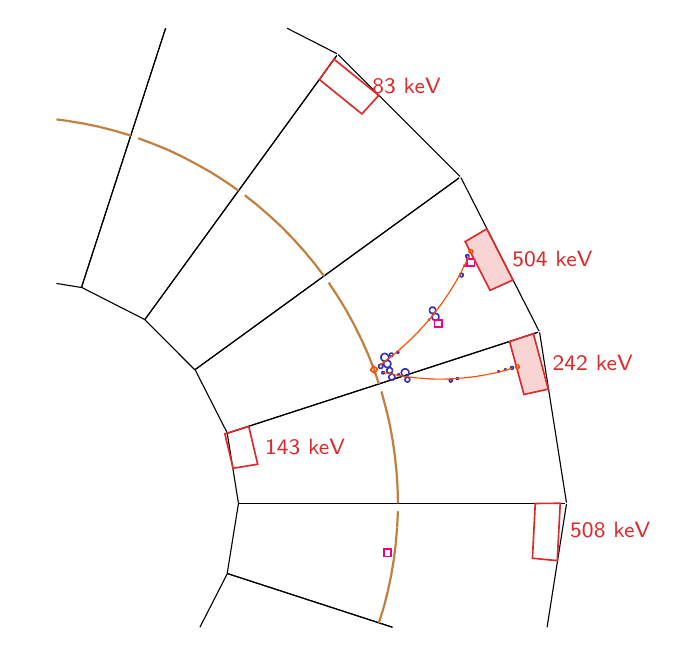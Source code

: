 \definecolor{blue}{RGB}{51,51,179}
\definecolor{red}{RGB}{221,42,43}
\definecolor{orange}{RGB}{192,128,64}

\begin{tikzpicture}[y=-1cm]
\sf
%%\draw[black] (2.949,25.88) rectangle (10.556,18.273);
%%\path (3.211,17.985) node[text=black,anchor=base west] {\footnotesize{}NEMO3 - RUN: 2179  EVENT: 313688 (2003-04-26 @ 03:32:28)};
\draw[black] (5.118,23.419) -- (5.26,24.304) -- cycle;
\draw[black] (9.085,22.136) -- (9.426,24.297) -- cycle;
\draw[black] (5.256,24.306) -- (9.406,24.306);
\draw[black] (5.256,24.306) -- (9.406,24.306);
\draw[black] (4.712,22.614) -- (5.118,23.412) -- cycle;
\draw[black] (8.086,20.17) -- (9.078,22.119) -- cycle;
\draw[black] (5.116,23.417) -- (9.064,22.134);
\draw[black] (5.116,23.417) -- (9.064,22.134);
\draw[black] (4.072,21.975) -- (4.705,22.61) -- cycle;
\draw[black] (6.528,18.608) -- (8.075,20.155) -- cycle;
\draw[black] (4.705,22.612) -- (8.062,20.174);
\draw[black] (4.705,22.612) -- (8.062,20.174);
\draw[black] (3.27,21.565) -- (4.068,21.971) -- cycle;
\draw[black] (5.878,18.273) -- (6.513,18.597) -- cycle;
\draw[black] (4.07,21.975) -- (6.509,18.62);
\draw[black] (4.07,21.975) -- (6.509,18.62);
\draw[black] (2.949,21.514) -- (3.264,21.565) -- cycle;
\draw[black] (3.266,21.567) -- (4.335,18.273);
\draw[black] (3.266,21.567) -- (4.335,18.273);
\draw[black] (5.118,25.201) -- (4.771,25.88) -- cycle;
\draw[black] (5.26,24.31) -- (5.118,25.193) -- cycle;
\draw[black] (9.426,24.316) -- (9.18,25.88) -- cycle;
\draw[black] (5.116,25.197) -- (7.216,25.88);
\draw[black] (5.116,25.197) -- (7.216,25.88);
%% source
\draw[orange,thick] (7.281,24.102) -- (7.286,24.306) -- cycle;
\draw[orange,thick] (7.267,23.895) -- (7.281,24.102) -- (7.267,23.895) -- (7.281,24.102);
\draw[orange,thick] (7.245,23.692) -- (7.267,23.895) -- cycle;
\draw[orange,thick] (7.216,23.487) -- (7.245,23.692) -- (7.216,23.487) -- (7.245,23.692);
\draw[orange,thick] (7.178,23.285) -- (7.216,23.487) -- cycle;
\draw[orange,thick] (7.129,23.084) -- (7.178,23.285) -- (7.129,23.084) -- (7.178,23.285);
\draw[orange,thick] (7.076,22.885) -- (7.129,23.084) -- cycle;
\draw[orange,thick] (6.979,22.595) -- (7.044,22.79) -- (6.979,22.595) -- (7.044,22.79);
\draw[orange,thick] (6.902,22.403) -- (6.979,22.595) -- cycle;
\draw[orange,thick] (6.818,22.217) -- (6.902,22.403) -- (6.818,22.217) -- (6.902,22.403);
\draw[orange,thick] (6.725,22.03) -- (6.818,22.217) -- cycle;
\draw[orange,thick] (6.627,21.85) -- (6.725,22.03) -- (6.627,21.85) -- (6.725,22.03);
\draw[orange,thick] (6.519,21.675) -- (6.627,21.85) -- cycle;
\draw[orange,thick] (6.407,21.503) -- (6.519,21.675) -- (6.407,21.503) -- (6.519,21.675);
\draw[orange,thick] (6.223,21.258) -- (6.348,21.421) -- cycle;
\draw[orange,thick] (6.092,21.099) -- (6.223,21.258) -- (6.092,21.099) -- (6.223,21.258);
\draw[orange,thick] (5.952,20.944) -- (6.092,21.099) -- cycle;
\draw[orange,thick] (5.81,20.798) -- (5.952,20.944) -- (5.81,20.798) -- (5.952,20.944);
\draw[orange,thick] (5.658,20.657) -- (5.81,20.798) -- cycle;
\draw[orange,thick] (5.503,20.523) -- (5.658,20.657) -- (5.503,20.523) -- (5.658,20.657);
\draw[orange,thick] (5.342,20.394) -- (5.503,20.523) -- cycle;
\draw[orange,thick] (5.093,20.218) -- (5.262,20.335) -- (5.093,20.218) -- (5.262,20.335);
\draw[orange,thick] (4.917,20.106) -- (5.093,20.218) -- cycle;
\draw[orange,thick] (4.739,20.005) -- (4.917,20.106) -- (4.739,20.005) -- (4.917,20.106);
\draw[orange,thick] (4.557,19.909) -- (4.739,20.005) -- cycle;
\draw[orange,thick] (4.371,19.82) -- (4.557,19.909) -- (4.371,19.82) -- (4.557,19.909);
\draw[orange,thick] (4.18,19.742) -- (4.371,19.82) -- cycle;
\draw[orange,thick] (3.988,19.67) -- (4.18,19.742) -- (3.988,19.67) -- (4.18,19.742);
\draw[orange,thick] (3.696,19.577) -- (3.893,19.636) -- cycle;
\draw[orange,thick] (3.497,19.526) -- (3.696,19.577) -- (3.497,19.526) -- (3.696,19.577);
\draw[orange,thick] (3.296,19.484) -- (3.497,19.526) -- cycle;
\draw[orange,thick] (3.092,19.45) -- (3.296,19.484) -- (3.092,19.45) -- (3.296,19.484);
\draw[orange,thick] (2.949,19.431) -- (3.092,19.45) -- cycle;
\draw[orange,thick] (7.106,25.626) -- (7.044,25.823) -- (7.106,25.626) -- (7.044,25.823);
\draw[orange,thick] (7.156,25.428) -- (7.106,25.626) -- cycle;
\draw[orange,thick] (7.199,25.226) -- (7.156,25.428) -- (7.199,25.226) -- (7.156,25.428);
\draw[orange,thick] (7.233,25.023) -- (7.199,25.226) -- cycle;
\draw[orange,thick] (7.258,24.818) -- (7.233,25.023) -- (7.258,24.818) -- (7.233,25.023);
\draw[orange,thick] (7.275,24.613) -- (7.258,24.818) -- cycle;
\draw[orange,thick] (7.286,24.407) -- (7.275,24.613) -- (7.286,24.407) -- (7.275,24.613);

\draw[semithick,blue] (7.976,22.748) -- (7.976,22.744) -- (7.976,22.739) -- (7.973,22.739) -- (7.971,22.735) -- (7.969,22.733) -- (7.967,22.731) -- (7.963,22.729) -- (7.961,22.729) -- (7.959,22.729) -- (7.954,22.729) -- (7.952,22.729) -- (7.948,22.731) -- (7.946,22.733) -- (7.944,22.735) -- (7.942,22.739) -- (7.942,22.739) -- (7.942,22.744) -- (7.94,22.748) -- (7.942,22.75) -- (7.942,22.752) -- (7.942,22.756) -- (7.944,22.758) -- (7.946,22.758) -- (7.948,22.761) -- (7.952,22.763) -- (7.954,22.765) -- (7.959,22.765) -- (7.961,22.765) -- (7.963,22.763) -- (7.967,22.761) -- (7.969,22.758) -- (7.971,22.758) -- (7.973,22.756) -- (7.976,22.752) -- (7.976,22.75) -- cycle;
\draw[semithick,blue] (8.048,22.722) -- (8.048,22.72) -- (8.048,22.718) -- (8.048,22.718) -- (8.048,22.716) -- (8.045,22.716) -- (8.043,22.716) -- (8.041,22.716) -- (8.039,22.716) -- (8.039,22.718) -- (8.039,22.718) -- (8.039,22.72) -- (8.039,22.722) -- (8.039,22.725) -- (8.039,22.727) -- (8.039,22.729) -- (8.041,22.729) -- (8.043,22.729) -- (8.045,22.729) -- (8.048,22.729) -- (8.048,22.727) -- (8.048,22.725) -- cycle;
\draw[semithick,blue] (8.57,22.634) -- (8.57,22.631) -- (8.57,22.629) -- (8.568,22.627) -- (8.568,22.625) -- (8.566,22.625) -- (8.564,22.625) -- (8.562,22.625) -- (8.56,22.625) -- (8.56,22.627) -- (8.558,22.627) -- (8.558,22.629) -- (8.558,22.629) -- (8.558,22.631) -- (8.558,22.634) -- (8.558,22.634) -- (8.558,22.636) -- (8.56,22.638) -- (8.562,22.638) -- (8.564,22.64) -- (8.566,22.638) -- (8.568,22.638) -- (8.568,22.638) -- (8.568,22.636) -- (8.57,22.636) -- (8.57,22.634) -- cycle;
\draw[semithick,blue] (8.657,22.608) -- (8.655,22.606) -- (8.655,22.604) -- (8.653,22.602) -- (8.651,22.602) -- (8.651,22.6) -- (8.649,22.6) -- (8.647,22.602) -- (8.644,22.602) -- (8.644,22.604) -- (8.642,22.604) -- (8.642,22.606) -- (8.642,22.608) -- (8.642,22.61) -- (8.642,22.61);
\draw[semithick,blue] (8.642,22.61) -- (8.644,22.612) -- (8.647,22.614) -- (8.649,22.614) -- (8.651,22.614) -- (8.651,22.614) -- (8.653,22.614) -- (8.653,22.612) -- (8.655,22.612) -- (8.655,22.61) -- (8.657,22.61) -- (8.657,22.608);
\draw[semithick,blue] (8.752,22.585) -- (8.75,22.583) -- (8.75,22.581) -- (8.748,22.578) -- (8.746,22.574) -- (8.746,22.572) -- (8.744,22.57) -- (8.74,22.57) -- (8.738,22.57) -- (8.735,22.57) -- (8.733,22.57) -- (8.729,22.57) -- (8.727,22.57) -- (8.725,22.572) -- (8.723,22.574) -- (8.721,22.578) -- (8.721,22.581) -- (8.719,22.583) -- (8.719,22.585) -- (8.719,22.589) -- (8.721,22.591) -- (8.721,22.593) -- (8.723,22.595) -- (8.725,22.598) -- (8.727,22.6) -- (8.729,22.6) -- (8.733,22.6) -- (8.735,22.602) -- (8.738,22.6) -- (8.74,22.6) -- (8.744,22.6) -- (8.746,22.598) -- (8.746,22.595) -- (8.748,22.593) -- (8.75,22.591) -- (8.75,22.589) -- cycle;
\draw[semithick,blue] (7.436,22.735) -- (7.434,22.729) -- (7.434,22.725) -- (7.432,22.718) -- (7.429,22.716) -- (7.425,22.712) -- (7.421,22.708) -- (7.415,22.705) -- (7.413,22.705) -- (7.406,22.705) -- (7.402,22.705) -- (7.396,22.705) -- (7.391,22.708) -- (7.387,22.712) -- (7.381,22.716) -- (7.381,22.718) -- (7.379,22.725) -- (7.377,22.729) -- (7.374,22.735) -- (7.377,22.739) -- (7.379,22.746) -- (7.381,22.75) -- (7.381,22.754) -- (7.387,22.758) -- (7.391,22.761) -- (7.396,22.763) -- (7.402,22.765) -- (7.406,22.765) -- (7.413,22.765) -- (7.415,22.763) -- (7.421,22.761) -- (7.425,22.758) -- (7.429,22.754) -- (7.432,22.75) -- (7.434,22.746) -- (7.434,22.739) -- cycle;
\draw[semithick,blue] (7.688,21.975) -- (7.688,21.975) -- (7.688,21.973) -- (7.686,21.973) -- (7.686,21.971) -- (7.684,21.971) -- (7.681,21.971) -- (7.679,21.971) -- (7.679,21.973) -- (7.677,21.973) -- (7.677,21.975) -- (7.677,21.975) -- (7.677,21.977) -- (7.679,21.979) -- (7.681,21.979) -- (7.684,21.979);
\draw[semithick,blue] (7.684,21.979) -- (7.686,21.979) -- (7.686,21.977) -- (7.688,21.977) -- (7.688,21.975);
\draw[semithick,blue] (7.806,21.939) -- (7.806,21.933) -- (7.804,21.924) -- (7.802,21.918) -- (7.796,21.912) -- (7.791,21.905) -- (7.785,21.903) -- (7.779,21.899) -- (7.772,21.897) -- (7.764,21.895) -- (7.755,21.897) -- (7.749,21.899) -- (7.741,21.903) -- (7.734,21.905) -- (7.73,21.912) -- (7.726,21.918) -- (7.722,21.924) -- (7.722,21.933) -- (7.719,21.939) -- (7.722,21.948) -- (7.722,21.956) -- (7.726,21.963) -- (7.73,21.967) -- (7.734,21.973) -- (7.741,21.977) -- (7.749,21.982) -- (7.755,21.984) -- (7.764,21.984) -- (7.772,21.984) -- (7.779,21.982) -- (7.785,21.977) -- (7.791,21.973) -- (7.796,21.967) -- (7.802,21.963) -- (7.804,21.956) -- (7.806,21.948) -- cycle;
\draw[semithick,blue] (7.764,21.855) -- (7.764,21.85) -- (7.764,21.842) -- (7.76,21.836) -- (7.755,21.829) -- (7.751,21.825) -- (7.745,21.821) -- (7.741,21.816) -- (7.732,21.816) -- (7.726,21.816) -- (7.719,21.816) -- (7.711,21.816) -- (7.707,21.821) -- (7.7,21.825) -- (7.696,21.829) -- (7.692,21.836) -- (7.688,21.842) -- (7.688,21.85) -- (7.688,21.855) -- (7.688,21.861) -- (7.688,21.869) -- (7.692,21.876) -- (7.696,21.882) -- (7.7,21.886) -- (7.707,21.891) -- (7.711,21.893) -- (7.719,21.893) -- (7.726,21.895) -- (7.732,21.893) -- (7.741,21.893) -- (7.745,21.891) -- (7.751,21.886) -- (7.755,21.882) -- (7.76,21.876) -- (7.764,21.869) -- (7.764,21.861) -- cycle;
\draw[semithick,blue] (8.115,21.408) -- (8.113,21.404) -- (8.113,21.399) -- (8.111,21.397) -- (8.111,21.393) -- (8.107,21.391) -- (8.105,21.389) -- (8.1,21.387) -- (8.098,21.387) -- (8.094,21.385) -- (8.09,21.387) -- (8.086,21.387) -- (8.081,21.389) -- (8.081,21.391) -- (8.077,21.393) -- (8.075,21.397) -- (8.073,21.399) -- (8.073,21.404) -- (8.071,21.408) -- (8.073,21.412) -- (8.073,21.416) -- (8.075,21.419) -- (8.077,21.421);
\draw[semithick,blue] (8.077,21.421) -- (8.081,21.425) -- (8.081,21.427) -- (8.086,21.427) -- (8.09,21.429) -- (8.094,21.429) -- (8.098,21.429) -- (8.1,21.427) -- (8.105,21.427) -- (8.107,21.425) -- (8.111,21.421) -- (8.111,21.419) -- (8.113,21.416) -- (8.113,21.412) -- (8.115,21.408);
\draw[semithick,blue] (8.139,21.287) -- (8.136,21.287) -- (8.136,21.285) -- (8.134,21.285) -- (8.134,21.283) -- (8.134,21.283) -- (8.132,21.283) -- (8.13,21.283) -- (8.128,21.285) -- (8.126,21.285) -- (8.126,21.287) -- (8.126,21.287) -- (8.126,21.289) -- (8.126,21.292) -- (8.128,21.292) -- (8.128,21.294) -- (8.13,21.294) -- (8.132,21.294) -- (8.134,21.294) -- (8.134,21.294) -- (8.136,21.292) -- (8.136,21.289) -- (8.139,21.289) -- cycle;
\draw[semithick,blue] (8.187,21.169) -- (8.187,21.165) -- (8.187,21.162) -- (8.185,21.158) -- (8.183,21.156) -- (8.181,21.152) -- (8.177,21.152) -- (8.175,21.15) -- (8.172,21.15) -- (8.168,21.15) -- (8.164,21.15) -- (8.162,21.15) -- (8.158,21.152) -- (8.156,21.152) -- (8.153,21.156) -- (8.151,21.158) -- (8.151,21.162) -- (8.149,21.165) -- (8.149,21.169) -- (8.149,21.171) -- (8.151,21.173) -- (8.151,21.177) -- (8.153,21.181) -- (8.156,21.181) -- (8.158,21.184) -- (8.162,21.186) -- (8.164,21.188) -- (8.168,21.188) -- (8.172,21.188) -- (8.175,21.186) -- (8.177,21.184) -- (8.181,21.181) -- (8.183,21.181) -- (8.185,21.177) -- (8.187,21.173) -- (8.187,21.171) -- cycle;
\draw[semithick,blue] (7.112,22.648) -- (7.112,22.646) -- (7.11,22.644) -- (7.11,22.642) -- (7.108,22.64) -- (7.106,22.638) -- (7.106,22.636) -- (7.101,22.634) -- (7.099,22.634) -- (7.095,22.634) -- (7.095,22.634) -- (7.091,22.634) -- (7.089,22.636) -- (7.087,22.638) -- (7.087,22.64) -- (7.084,22.642) -- (7.082,22.644) -- (7.082,22.646) -- (7.082,22.648) -- (7.082,22.65) -- (7.082,22.653) -- (7.084,22.655) -- (7.087,22.657) -- (7.087,22.659) -- (7.089,22.661) -- (7.091,22.663);
\draw[semithick,blue] (7.091,22.663) -- (7.095,22.663) -- (7.095,22.663) -- (7.099,22.663) -- (7.101,22.663) -- (7.106,22.661) -- (7.106,22.659) -- (7.108,22.657) -- (7.11,22.655) -- (7.11,22.653) -- (7.112,22.65) -- (7.112,22.648);
\draw[semithick,blue] (7.093,22.566) -- (7.093,22.562) -- (7.091,22.557) -- (7.089,22.553) -- (7.087,22.549) -- (7.084,22.547) -- (7.08,22.545) -- (7.076,22.543) -- (7.072,22.54) -- (7.068,22.54) -- (7.063,22.54) -- (7.057,22.543) -- (7.053,22.545) -- (7.051,22.547) -- (7.046,22.549) -- (7.044,22.553) -- (7.042,22.557) -- (7.042,22.562) -- (7.042,22.566) -- (7.042,22.57) -- (7.042,22.576) -- (7.044,22.581) -- (7.046,22.583) -- (7.051,22.587) -- (7.053,22.589) -- (7.057,22.591) -- (7.063,22.591) -- (7.068,22.591) -- (7.072,22.591) -- (7.076,22.591) -- (7.08,22.589) -- (7.084,22.587) -- (7.087,22.583) -- (7.089,22.581) -- (7.091,22.576) -- (7.093,22.57) -- cycle;
\draw[semithick,blue] (7.245,22.703) -- (7.245,22.697) -- (7.245,22.691) -- (7.241,22.686) -- (7.237,22.68) -- (7.235,22.676) -- (7.228,22.672) -- (7.222,22.667) -- (7.216,22.665) -- (7.209,22.665) -- (7.201,22.665) -- (7.197,22.667) -- (7.192,22.672) -- (7.186,22.676) -- (7.182,22.68) -- (7.178,22.686) -- (7.173,22.691) -- (7.171,22.697) -- (7.171,22.703) -- (7.171,22.71) -- (7.173,22.716) -- (7.178,22.722) -- (7.182,22.729) -- (7.186,22.731) -- (7.192,22.735) -- (7.197,22.739) -- (7.201,22.739) -- (7.209,22.739) -- (7.216,22.739) -- (7.222,22.739) -- (7.228,22.735) -- (7.235,22.731) -- (7.237,22.729) -- (7.241,22.722) -- (7.245,22.716) -- (7.245,22.71) -- cycle;
\draw[semithick,blue] (7.216,22.619) -- (7.216,22.612) -- (7.214,22.606) -- (7.211,22.6) -- (7.207,22.595) -- (7.203,22.591) -- (7.199,22.589) -- (7.192,22.585) -- (7.186,22.583) -- (7.182,22.583) -- (7.173,22.583) -- (7.169,22.585) -- (7.163,22.589) -- (7.159,22.591) -- (7.152,22.595) -- (7.148,22.6);
\draw[semithick,blue] (7.148,22.6) -- (7.148,22.606) -- (7.146,22.612) -- (7.144,22.619) -- (7.146,22.625) -- (7.148,22.631) -- (7.148,22.638) -- (7.152,22.642) -- (7.159,22.646) -- (7.163,22.65) -- (7.169,22.653) -- (7.173,22.653) -- (7.182,22.655) -- (7.186,22.653) -- (7.192,22.653) -- (7.199,22.65) -- (7.203,22.646) -- (7.207,22.642) -- (7.211,22.638) -- (7.214,22.631) -- (7.216,22.625) -- (7.216,22.619);
\draw[semithick,blue] (7.195,22.536) -- (7.195,22.528) -- (7.192,22.519) -- (7.19,22.513) -- (7.184,22.507) -- (7.18,22.502) -- (7.171,22.496) -- (7.165,22.494) -- (7.159,22.492) -- (7.15,22.492) -- (7.142,22.492) -- (7.135,22.494) -- (7.129,22.496) -- (7.12,22.502) -- (7.116,22.507) -- (7.112,22.513) -- (7.108,22.519) -- (7.106,22.528) -- (7.106,22.536) -- (7.106,22.543) -- (7.108,22.551) -- (7.112,22.557) -- (7.116,22.564) -- (7.12,22.57) -- (7.129,22.574) -- (7.135,22.578) -- (7.142,22.581) -- (7.15,22.581) -- (7.159,22.581) -- (7.165,22.578) -- (7.171,22.574) -- (7.18,22.57) -- (7.184,22.564) -- (7.19,22.557) -- (7.192,22.551) -- (7.195,22.543) -- cycle;
\draw[semithick,blue] (7.167,22.451) -- (7.167,22.443) -- (7.165,22.435) -- (7.161,22.428) -- (7.156,22.422) -- (7.148,22.416) -- (7.142,22.411) -- (7.135,22.407) -- (7.129,22.405) -- (7.118,22.403) -- (7.11,22.405) -- (7.101,22.407) -- (7.095,22.411) -- (7.087,22.416) -- (7.082,22.422) -- (7.076,22.428) -- (7.074,22.435) -- (7.072,22.443) -- (7.07,22.451) -- (7.072,22.462) -- (7.074,22.468) -- (7.076,22.477) -- (7.082,22.485) -- (7.087,22.49) -- (7.095,22.494) -- (7.101,22.498) -- (7.11,22.5) -- (7.118,22.5) -- (7.129,22.5) -- (7.135,22.498) -- (7.142,22.494) -- (7.148,22.49) -- (7.156,22.485) -- (7.161,22.477) -- (7.165,22.468) -- (7.167,22.462) -- cycle;
\draw[semithick,blue] (7.303,22.676) -- (7.303,22.674) -- (7.303,22.672) -- (7.3,22.672) -- (7.3,22.669) -- (7.298,22.667);
\draw[semithick,blue] (7.298,22.667) -- (7.298,22.667) -- (7.298,22.665) -- (7.296,22.665) -- (7.294,22.665) -- (7.292,22.665) -- (7.29,22.665) -- (7.288,22.667) -- (7.288,22.667) -- (7.288,22.669) -- (7.286,22.672) -- (7.286,22.674) -- (7.286,22.676) -- (7.286,22.676) -- (7.286,22.678) -- (7.286,22.68) -- (7.288,22.682) -- (7.288,22.684) -- (7.29,22.684) -- (7.292,22.684) -- (7.294,22.684) -- (7.296,22.684) -- (7.298,22.684) -- (7.298,22.682) -- (7.3,22.682) -- (7.3,22.68) -- (7.303,22.678) -- (7.303,22.676) -- (7.303,22.676);
\draw[semithick,blue] (7.222,22.422) -- (7.222,22.416) -- (7.222,22.411) -- (7.22,22.409) -- (7.218,22.405) -- (7.216,22.403) -- (7.211,22.401) -- (7.209,22.399) -- (7.205,22.399) -- (7.201,22.399) -- (7.197,22.399) -- (7.192,22.399) -- (7.19,22.401) -- (7.188,22.403) -- (7.184,22.405) -- (7.182,22.409) -- (7.182,22.411) -- (7.18,22.416) -- (7.18,22.422) -- (7.18,22.424) -- (7.182,22.428) -- (7.182,22.432) -- (7.184,22.435) -- (7.188,22.437) -- (7.19,22.439) -- (7.192,22.441) -- (7.197,22.441) -- (7.201,22.441) -- (7.205,22.441) -- (7.209,22.441) -- (7.211,22.439) -- (7.216,22.437) -- (7.218,22.435) -- (7.22,22.432) -- (7.222,22.428) -- (7.222,22.424) -- cycle;
\draw[semithick,blue] (7.425,22.646) -- (7.425,22.64) -- (7.423,22.631) -- (7.419,22.623) -- (7.415,22.617) -- (7.408,22.61) -- (7.402,22.606) -- (7.394,22.602) -- (7.385,22.6) -- (7.379,22.6) -- (7.37,22.6) -- (7.36,22.602) -- (7.353,22.606) -- (7.347,22.61) -- (7.341,22.617) -- (7.336,22.623) -- (7.332,22.631) -- (7.33,22.64) -- (7.328,22.646) -- (7.33,22.655) -- (7.332,22.663) -- (7.336,22.672) -- (7.341,22.678) -- (7.347,22.684) -- (7.353,22.689) -- (7.36,22.693) -- (7.37,22.695) -- (7.379,22.697) -- (7.385,22.695) -- (7.394,22.693) -- (7.402,22.689) -- (7.408,22.684) -- (7.415,22.678) -- (7.419,22.672) -- (7.423,22.663) -- (7.425,22.655) -- cycle;
\draw[semithick,blue] (7.296,22.388) -- (7.296,22.386) -- (7.294,22.384) -- (7.294,22.382) -- (7.292,22.38) -- (7.292,22.38) -- (7.29,22.38) -- (7.288,22.377) -- (7.288,22.377) -- (7.283,22.377) -- (7.281,22.377) -- (7.279,22.377) -- (7.277,22.38) -- (7.275,22.38) -- (7.275,22.38) -- (7.275,22.382) -- (7.275,22.384) -- (7.273,22.386) -- (7.273,22.388) -- (7.273,22.388) -- (7.275,22.39) -- (7.275,22.392) -- (7.275,22.394) -- (7.275,22.396) -- (7.277,22.399) -- (7.279,22.399) -- (7.281,22.399) -- (7.283,22.399) -- (7.288,22.399) -- (7.288,22.399) -- (7.29,22.399) -- (7.292,22.396) -- (7.292,22.394) -- (7.294,22.392) -- (7.294,22.39) -- (7.296,22.388) -- cycle;
\draw[semithick,magenta] (7.846,21.975) rectangle (7.751,22.07);
\draw[semithick,magenta] (8.259,21.201) rectangle (8.164,21.296);
\draw[semithick,magenta] (7.201,24.886) rectangle (7.106,24.981);
\draw[semithick,red] (8.994,25.004) -- (9.03,24.308) -- (9.347,24.306) -- (9.309,25.034) -- cycle;
\draw[semithick,red] (5.192,23.861) -- (5.088,23.425) -- (5.391,23.33) -- (5.505,23.81) -- cycle;
\draw[semithick,red, fill=red!20] (8.886,22.924) -- (8.704,22.253) -- (9.006,22.153) -- (9.195,22.856) -- cycle;
\draw[semithick,red, fill=red!20] (8.456,21.601) -- (8.139,20.983) -- (8.414,20.822) -- (8.746,21.471) -- cycle;
\draw[semithick,red] (6.828,19.361) -- (6.289,18.925) -- (6.473,18.665) -- (7.042,19.126) -- cycle;
\definecolor{penColor}{rgb}{1,0.302,0}
\draw[penColor] (7.097,22.644) -- (7.101,22.644) -- (7.106,22.644) -- (7.106,22.644) -- (7.11,22.646) -- (7.114,22.646) -- (7.116,22.648) -- (7.118,22.648) -- (7.123,22.648) -- (7.127,22.65) -- (7.129,22.65) -- (7.131,22.653) -- (7.135,22.653) -- (7.14,22.653) -- (7.14,22.653) -- (7.144,22.653) -- (7.148,22.653) -- (7.15,22.655) -- (7.152,22.655) -- (7.156,22.657) -- (7.159,22.657) -- (7.163,22.657) -- (7.165,22.659) -- (7.169,22.659) -- (7.171,22.659) -- (7.176,22.661) -- (7.178,22.661) -- (7.182,22.663) -- (7.184,22.663) -- (7.188,22.663) -- (7.19,22.663) -- (7.192,22.663) -- (7.197,22.663) -- (7.201,22.665) -- (7.201,22.665) -- (7.205,22.665) -- (7.209,22.667) -- (7.211,22.667) -- (7.216,22.667) -- (7.218,22.669) -- (7.222,22.669) -- (7.224,22.669) -- (7.228,22.672) -- (7.231,22.672) -- (7.235,22.672) -- (7.237,22.674) -- (7.241,22.674) -- (7.243,22.674) -- (7.245,22.676) -- (7.25,22.676) -- (7.254,22.676) -- (7.254,22.676) -- (7.258,22.676) -- (7.262,22.676) -- (7.264,22.678) -- (7.267,22.678) -- (7.271,22.678) -- (7.275,22.68) -- (7.277,22.68) -- (7.279,22.68) -- (7.283,22.682) -- (7.288,22.682) -- (7.29,22.682) -- (7.294,22.684) -- (7.296,22.684) -- (7.298,22.684) -- (7.303,22.684) -- (7.307,22.686) -- (7.307,22.686) -- (7.311,22.686) -- (7.315,22.686) -- (7.317,22.686) -- (7.319,22.686) -- (7.324,22.686) -- (7.328,22.689) -- (7.33,22.689) -- (7.334,22.689) -- (7.336,22.691) -- (7.341,22.691) -- (7.343,22.691) -- (7.347,22.691) -- (7.349,22.693) -- (7.351,22.693) -- (7.355,22.693) -- (7.36,22.693) -- (7.36,22.695) -- (7.364,22.695) -- (7.368,22.695) -- (7.37,22.695) -- (7.374,22.697) -- (7.377,22.697) -- (7.381,22.697) -- (7.383,22.697) -- (7.387,22.697) -- (7.389,22.697) -- (7.394,22.697) -- (7.396,22.697) -- (7.4,22.699) -- (7.402,22.699) -- (7.404,22.699) -- (7.408,22.699) -- (7.413,22.701) -- (7.415,22.701) -- (7.417,22.701) -- (7.421,22.701);
\draw[penColor] (7.421,22.701) -- (7.423,22.703) -- (7.427,22.703) -- (7.429,22.703) -- (7.434,22.703) -- (7.436,22.703) -- (7.44,22.705) -- (7.444,22.705) -- (7.446,22.705) -- (7.449,22.705) -- (7.453,22.705) -- (7.457,22.705) -- (7.457,22.705) -- (7.461,22.705) -- (7.465,22.705) -- (7.468,22.708) -- (7.472,22.708) -- (7.474,22.708) -- (7.476,22.708) -- (7.48,22.708) -- (7.485,22.71) -- (7.487,22.71) -- (7.489,22.71) -- (7.493,22.71) -- (7.497,22.71) -- (7.499,22.71) -- (7.501,22.712) -- (7.506,22.712) -- (7.51,22.712) -- (7.512,22.712) -- (7.516,22.712) -- (7.518,22.714) -- (7.521,22.714) -- (7.525,22.714) -- (7.529,22.714) -- (7.529,22.714) -- (7.533,22.714) -- (7.537,22.716) -- (7.54,22.716) -- (7.544,22.716) -- (7.546,22.716) -- (7.55,22.716) -- (7.552,22.716) -- (7.556,22.716) -- (7.559,22.716) -- (7.563,22.716) -- (7.565,22.716) -- (7.569,22.716) -- (7.571,22.716) -- (7.573,22.716) -- (7.578,22.718) -- (7.582,22.718) -- (7.584,22.718) -- (7.588,22.718) -- (7.59,22.718) -- (7.592,22.718) -- (7.597,22.718) -- (7.601,22.718) -- (7.603,22.72) -- (7.605,22.72) -- (7.609,22.72) -- (7.614,22.72) -- (7.616,22.72) -- (7.618,22.72) -- (7.622,22.72) -- (7.624,22.72) -- (7.628,22.722) -- (7.633,22.722) -- (7.635,22.722) -- (7.637,22.722) -- (7.641,22.722) -- (7.645,22.722) -- (7.645,22.722) -- (7.65,22.722) -- (7.654,22.722) -- (7.658,22.722) -- (7.66,22.725) -- (7.662,22.725) -- (7.667,22.725) -- (7.669,22.725) -- (7.673,22.725) -- (7.677,22.725) -- (7.677,22.725) -- (7.681,22.725) -- (7.686,22.725) -- (7.688,22.725) -- (7.692,22.725) -- (7.694,22.725) -- (7.698,22.727) -- (7.7,22.727) -- (7.705,22.727) -- (7.707,22.727) -- (7.711,22.727) -- (7.713,22.727) -- (7.717,22.727) -- (7.722,22.727) -- (7.722,22.727) -- (7.726,22.727) -- (7.73,22.727) -- (7.732,22.727) -- (7.736,22.727) -- (7.739,22.727) -- (7.741,22.727) -- (7.745,22.727) -- (7.749,22.727);
\draw[penColor] (7.749,22.727) -- (7.751,22.727) -- (7.753,22.727) -- (7.758,22.729) -- (7.762,22.729) -- (7.764,22.729) -- (7.766,22.729) -- (7.77,22.729) -- (7.775,22.729) -- (7.777,22.729) -- (7.781,22.729) -- (7.783,22.729) -- (7.785,22.729) -- (7.789,22.729) -- (7.794,22.729) -- (7.796,22.729) -- (7.798,22.729) -- (7.802,22.729) -- (7.804,22.729) -- (7.808,22.729) -- (7.813,22.729) -- (7.815,22.729) -- (7.817,22.729) -- (7.821,22.729) -- (7.825,22.729) -- (7.827,22.729) -- (7.83,22.729) -- (7.834,22.729) -- (7.836,22.729) -- (7.84,22.729) -- (7.842,22.729) -- (7.846,22.729) -- (7.849,22.729) -- (7.853,22.729) -- (7.857,22.729) -- (7.857,22.729) -- (7.861,22.729) -- (7.866,22.729) -- (7.87,22.729) -- (7.872,22.729) -- (7.874,22.729) -- (7.878,22.729) -- (7.88,22.729) -- (7.885,22.729) -- (7.889,22.729) -- (7.889,22.727) -- (7.893,22.727) -- (7.897,22.727) -- (7.899,22.727) -- (7.902,22.727) -- (7.906,22.727) -- (7.91,22.727) -- (7.912,22.727) -- (7.916,22.727) -- (7.918,22.727) -- (7.923,22.727) -- (7.925,22.727) -- (7.929,22.727) -- (7.933,22.727) -- (7.933,22.727) -- (7.938,22.727) -- (7.942,22.727) -- (7.944,22.727) -- (7.948,22.727) -- (7.95,22.725) -- (7.952,22.725) -- (7.957,22.725) -- (7.961,22.725) -- (7.963,22.725) -- (7.965,22.725) -- (7.969,22.725) -- (7.973,22.725) -- (7.976,22.725) -- (7.978,22.725) -- (7.982,22.725) -- (7.986,22.725) -- (7.988,22.722) -- (7.993,22.722) -- (7.995,22.722) -- (7.997,22.722) -- (8.001,22.722) -- (8.005,22.722) -- (8.005,22.722) -- (8.009,22.722) -- (8.014,22.722) -- (8.016,22.722) -- (8.02,22.72) -- (8.022,22.72) -- (8.026,22.72) -- (8.029,22.72) -- (8.033,22.72) -- (8.037,22.72) -- (8.039,22.72) -- (8.041,22.72) -- (8.045,22.718) -- (8.048,22.718) -- (8.052,22.718) -- (8.054,22.718) -- (8.058,22.718) -- (8.06,22.718) -- (8.065,22.718) -- (8.067,22.718) -- (8.069,22.716) -- (8.073,22.716) -- (8.077,22.716);
\draw[penColor] (8.077,22.716) -- (8.081,22.716) -- (8.081,22.716) -- (8.086,22.716) -- (8.09,22.716) -- (8.092,22.716) -- (8.094,22.716) -- (8.098,22.716) -- (8.1,22.716) -- (8.105,22.716) -- (8.109,22.716) -- (8.111,22.714) -- (8.113,22.714) -- (8.117,22.714) -- (8.122,22.714) -- (8.124,22.714) -- (8.126,22.714) -- (8.13,22.712) -- (8.134,22.712) -- (8.136,22.712) -- (8.139,22.712) -- (8.143,22.712) -- (8.145,22.712) -- (8.149,22.71) -- (8.153,22.71) -- (8.153,22.71) -- (8.158,22.71) -- (8.162,22.71) -- (8.164,22.708) -- (8.166,22.708) -- (8.17,22.708) -- (8.175,22.708) -- (8.177,22.708) -- (8.181,22.705) -- (8.183,22.705) -- (8.187,22.705) -- (8.189,22.705) -- (8.194,22.705) -- (8.196,22.705) -- (8.198,22.705) -- (8.202,22.705) -- (8.206,22.705) -- (8.208,22.705) -- (8.211,22.703) -- (8.215,22.703) -- (8.217,22.703) -- (8.221,22.703) -- (8.223,22.701) -- (8.227,22.701) -- (8.23,22.701) -- (8.234,22.701) -- (8.238,22.699) -- (8.24,22.699) -- (8.242,22.699) -- (8.247,22.699) -- (8.251,22.699) -- (8.251,22.697) -- (8.255,22.697) -- (8.259,22.697) -- (8.261,22.697) -- (8.266,22.697) -- (8.268,22.697) -- (8.27,22.697) -- (8.274,22.697) -- (8.278,22.695) -- (8.28,22.695) -- (8.283,22.695) -- (8.287,22.693) -- (8.291,22.693) -- (8.293,22.693) -- (8.295,22.693) -- (8.299,22.691) -- (8.304,22.691) -- (8.306,22.691) -- (8.308,22.691) -- (8.312,22.689) -- (8.314,22.689) -- (8.319,22.689) -- (8.321,22.686) -- (8.323,22.686) -- (8.327,22.686) -- (8.331,22.686) -- (8.333,22.686) -- (8.335,22.686) -- (8.34,22.686) -- (8.344,22.684) -- (8.346,22.684) -- (8.348,22.684) -- (8.352,22.684) -- (8.357,22.682) -- (8.359,22.682) -- (8.361,22.682) -- (8.365,22.68) -- (8.367,22.68) -- (8.371,22.68) -- (8.374,22.678) -- (8.376,22.678) -- (8.38,22.678) -- (8.384,22.676) -- (8.386,22.676) -- (8.388,22.676) -- (8.393,22.676) -- (8.397,22.676) -- (8.399,22.676) -- (8.401,22.676);
\draw[penColor] (8.401,22.676) -- (8.405,22.674) -- (8.41,22.674) -- (8.412,22.674) -- (8.414,22.672) -- (8.418,22.672) -- (8.42,22.672) -- (8.424,22.669) -- (8.426,22.669) -- (8.429,22.669) -- (8.433,22.667) -- (8.437,22.667) -- (8.439,22.665) -- (8.441,22.665) -- (8.445,22.665) -- (8.45,22.663) -- (8.452,22.663) -- (8.454,22.663) -- (8.458,22.663) -- (8.462,22.663) -- (8.462,22.663) -- (8.467,22.661) -- (8.471,22.661) -- (8.473,22.661) -- (8.475,22.659) -- (8.479,22.659) -- (8.481,22.657) -- (8.486,22.657) -- (8.488,22.657) -- (8.492,22.655) -- (8.494,22.655) -- (8.498,22.655) -- (8.501,22.653) -- (8.505,22.653) -- (8.507,22.653) -- (8.511,22.653) -- (8.513,22.653) -- (8.515,22.65) -- (8.52,22.65) -- (8.524,22.648) -- (8.524,22.648) -- (8.528,22.648) -- (8.532,22.646) -- (8.534,22.646) -- (8.537,22.644) -- (8.541,22.644) -- (8.545,22.644) -- (8.547,22.644) -- (8.549,22.644) -- (8.553,22.642) -- (8.558,22.642) -- (8.56,22.642) -- (8.562,22.64) -- (8.566,22.64) -- (8.568,22.638) -- (8.572,22.638) -- (8.575,22.636) -- (8.577,22.636) -- (8.581,22.636) -- (8.583,22.634) -- (8.587,22.634) -- (8.589,22.634) -- (8.594,22.634) -- (8.596,22.631) -- (8.598,22.631) -- (8.602,22.631) -- (8.606,22.629) -- (8.608,22.629) -- (8.611,22.627) -- (8.615,22.627) -- (8.619,22.625) -- (8.621,22.625) -- (8.623,22.623) -- (8.628,22.623) -- (8.63,22.623) -- (8.632,22.623) -- (8.636,22.623) -- (8.64,22.621) -- (8.64,22.621) -- (8.644,22.619) -- (8.649,22.619) -- (8.651,22.617) -- (8.653,22.617) -- (8.657,22.614) -- (8.661,22.614) -- (8.664,22.612) -- (8.666,22.612) -- (8.67,22.61) -- (8.674,22.61) -- (8.674,22.61) -- (8.678,22.61) -- (8.683,22.608) -- (8.685,22.608) -- (8.687,22.606) -- (8.691,22.606) -- (8.693,22.604) -- (8.695,22.604) -- (8.7,22.602) -- (8.704,22.602) -- (8.706,22.6) -- (8.708,22.6) -- (8.712,22.6) -- (8.716,22.6) -- (8.719,22.598) -- (8.721,22.598);
\draw[penColor] (8.721,22.598) -- (8.725,22.595) -- (8.727,22.595) -- (8.729,22.593) -- (8.733,22.593) -- (8.735,22.591);
\draw[penColor] (6.972,22.57) -- (7.027,22.604) -- (6.993,22.657) -- (6.938,22.623) -- (6.972,22.57) -- (7.027,22.604) -- (6.993,22.657) -- (6.938,22.623) -- cycle;
\draw[penColor] (8.824,22.572) -- (8.824,22.568) -- (8.822,22.564) -- (8.822,22.559) -- (8.82,22.557) -- (8.818,22.555) -- (8.814,22.553) -- (8.81,22.551) -- (8.807,22.549) -- (8.803,22.549) -- (8.799,22.549) -- (8.795,22.551) -- (8.791,22.553) -- (8.788,22.555) -- (8.786,22.557) -- (8.784,22.559) -- (8.782,22.564) -- (8.78,22.568) -- (8.78,22.572) -- (8.78,22.576) -- (8.782,22.581) -- (8.784,22.583) -- (8.786,22.587) -- (8.788,22.589) -- (8.791,22.591) -- (8.795,22.591) -- (8.799,22.593) -- (8.803,22.593) -- (8.807,22.593) -- (8.81,22.591) -- (8.814,22.591) -- (8.818,22.589) -- (8.82,22.587) -- (8.822,22.583) -- (8.822,22.581) -- (8.824,22.576) -- cycle;
\draw[penColor] (8.826,22.572) -- (8.826,22.568) -- (8.826,22.564) -- (8.822,22.559) -- (8.822,22.557) -- (8.818,22.553) -- (8.814,22.551) -- (8.81,22.549) -- (8.807,22.547) -- (8.803,22.547) -- (8.799,22.547) -- (8.795,22.549) -- (8.791,22.551) -- (8.788,22.553) -- (8.784,22.557) -- (8.782,22.559) -- (8.78,22.564) -- (8.78,22.568) -- (8.78,22.572) -- (8.78,22.576) -- (8.78,22.581) -- (8.782,22.583) -- (8.784,22.587) -- (8.788,22.591) -- (8.791,22.593) -- (8.795,22.595) -- (8.799,22.595) -- (8.803,22.595) -- (8.807,22.595) -- (8.81,22.595) -- (8.814,22.593) -- (8.818,22.591) -- (8.822,22.587) -- (8.822,22.583) -- (8.826,22.581) -- (8.826,22.576) -- cycle;
\draw[penColor] (7.055,22.549) -- (7.059,22.547) -- (7.061,22.547) -- (7.063,22.545) -- (7.065,22.543) -- (7.07,22.54) -- (7.072,22.538) -- (7.076,22.538) -- (7.078,22.536) -- (7.08,22.532) -- (7.084,22.53) -- (7.087,22.528);
\draw[penColor] (7.087,22.528) -- (7.089,22.528) -- (7.091,22.526) -- (7.095,22.523) -- (7.095,22.521) -- (7.099,22.517) -- (7.104,22.517) -- (7.106,22.515) -- (7.108,22.513) -- (7.11,22.511) -- (7.114,22.509) -- (7.116,22.507) -- (7.118,22.504) -- (7.12,22.502) -- (7.125,22.5) -- (7.127,22.498) -- (7.129,22.496) -- (7.131,22.494) -- (7.135,22.494) -- (7.137,22.49) -- (7.14,22.487) -- (7.144,22.485) -- (7.146,22.485) -- (7.148,22.483) -- (7.15,22.481) -- (7.154,22.477) -- (7.156,22.475) -- (7.159,22.475) -- (7.161,22.473) -- (7.165,22.471) -- (7.167,22.468) -- (7.169,22.464) -- (7.171,22.464) -- (7.176,22.462) -- (7.178,22.46) -- (7.182,22.458) -- (7.182,22.454) -- (7.186,22.451) -- (7.188,22.451) -- (7.192,22.449) -- (7.192,22.447) -- (7.197,22.445) -- (7.199,22.441) -- (7.201,22.441) -- (7.203,22.439) -- (7.207,22.437) -- (7.209,22.435) -- (7.211,22.432) -- (7.214,22.43) -- (7.218,22.428) -- (7.22,22.426) -- (7.222,22.424) -- (7.224,22.422) -- (7.228,22.42) -- (7.231,22.418) -- (7.235,22.416) -- (7.235,22.413) -- (7.239,22.411) -- (7.241,22.409) -- (7.245,22.407) -- (7.245,22.405) -- (7.25,22.401) -- (7.252,22.399) -- (7.254,22.399) -- (7.256,22.396) -- (7.26,22.394) -- (7.262,22.39) -- (7.264,22.388) -- (7.267,22.388) -- (7.269,22.386) -- (7.273,22.382) -- (7.275,22.38) -- (7.277,22.38) -- (7.279,22.377) -- (7.283,22.373) -- (7.286,22.371) -- (7.288,22.369) -- (7.29,22.369) -- (7.294,22.365) -- (7.296,22.363) -- (7.298,22.36) -- (7.3,22.358) -- (7.303,22.356) -- (7.307,22.354) -- (7.307,22.352) -- (7.311,22.35) -- (7.313,22.346) -- (7.317,22.346) -- (7.317,22.344) -- (7.322,22.341) -- (7.324,22.337) -- (7.326,22.335) -- (7.328,22.335) -- (7.33,22.333) -- (7.334,22.329) -- (7.336,22.327) -- (7.341,22.327) -- (7.341,22.324) -- (7.343,22.32) -- (7.347,22.318) -- (7.349,22.316) -- (7.351,22.314) -- (7.353,22.312) -- (7.358,22.31) -- (7.36,22.308);
\draw[penColor] (7.36,22.308) -- (7.36,22.305) -- (7.364,22.303) -- (7.366,22.301) -- (7.37,22.297) -- (7.37,22.295) -- (7.374,22.293) -- (7.377,22.293) -- (7.379,22.288) -- (7.381,22.286) -- (7.383,22.284) -- (7.387,22.282) -- (7.389,22.28) -- (7.391,22.278) -- (7.394,22.274) -- (7.396,22.274) -- (7.4,22.272) -- (7.402,22.269) -- (7.404,22.265) -- (7.406,22.263) -- (7.408,22.263) -- (7.413,22.259) -- (7.413,22.257) -- (7.415,22.255) -- (7.419,22.253) -- (7.421,22.25) -- (7.423,22.248) -- (7.425,22.244) -- (7.427,22.242) -- (7.432,22.24) -- (7.434,22.238) -- (7.436,22.236) -- (7.438,22.233) -- (7.44,22.229) -- (7.444,22.229) -- (7.446,22.227) -- (7.449,22.223) -- (7.451,22.221) -- (7.453,22.221) -- (7.457,22.217) -- (7.457,22.214) -- (7.459,22.212) -- (7.463,22.21) -- (7.465,22.208) -- (7.465,22.206) -- (7.47,22.202) -- (7.472,22.2) -- (7.476,22.2) -- (7.476,22.195) -- (7.478,22.193) -- (7.482,22.191) -- (7.485,22.187) -- (7.487,22.187) -- (7.489,22.185) -- (7.491,22.181) -- (7.493,22.178) -- (7.497,22.176) -- (7.499,22.174) -- (7.499,22.172) -- (7.504,22.168) -- (7.506,22.168) -- (7.51,22.166) -- (7.51,22.162) -- (7.512,22.159) -- (7.516,22.157) -- (7.518,22.155) -- (7.518,22.153) -- (7.523,22.149) -- (7.525,22.147) -- (7.527,22.147) -- (7.529,22.142) -- (7.531,22.14) -- (7.533,22.138) -- (7.537,22.134) -- (7.54,22.134) -- (7.54,22.13) -- (7.544,22.128) -- (7.546,22.126) -- (7.548,22.123) -- (7.55,22.121) -- (7.552,22.117) -- (7.554,22.115) -- (7.556,22.115) -- (7.561,22.111) -- (7.563,22.109) -- (7.563,22.104) -- (7.567,22.104) -- (7.569,22.102) -- (7.571,22.098) -- (7.573,22.096) -- (7.576,22.094) -- (7.578,22.092) -- (7.582,22.09) -- (7.582,22.085) -- (7.584,22.083) -- (7.586,22.081) -- (7.59,22.079) -- (7.592,22.077) -- (7.592,22.073) -- (7.597,22.07) -- (7.599,22.068) -- (7.601,22.066) -- (7.603,22.064) -- (7.605,22.062) -- (7.607,22.06);
\draw[penColor] (7.607,22.06) -- (7.609,22.056) -- (7.614,22.054) -- (7.616,22.051) -- (7.616,22.049) -- (7.618,22.047) -- (7.622,22.043) -- (7.624,22.041) -- (7.624,22.039) -- (7.628,22.037) -- (7.631,22.032) -- (7.633,22.03) -- (7.635,22.028) -- (7.637,22.026) -- (7.639,22.024) -- (7.641,22.02) -- (7.643,22.018) -- (7.645,22.015) -- (7.648,22.013) -- (7.65,22.009) -- (7.652,22.009) -- (7.656,22.005) -- (7.658,22.003) -- (7.658,22.001) -- (7.66,21.999) -- (7.664,21.996) -- (7.667,21.992) -- (7.669,21.99) -- (7.669,21.988) -- (7.673,21.986) -- (7.675,21.982) -- (7.677,21.979) -- (7.677,21.975) -- (7.681,21.975) -- (7.684,21.973) -- (7.686,21.969) -- (7.688,21.967) -- (7.69,21.965) -- (7.692,21.963) -- (7.694,21.958) -- (7.696,21.956) -- (7.698,21.954) -- (7.7,21.952) -- (7.703,21.948) -- (7.705,21.946) -- (7.707,21.943) -- (7.711,21.941) -- (7.711,21.937) -- (7.713,21.935) -- (7.715,21.933) -- (7.717,21.931) -- (7.722,21.927) -- (7.722,21.924) -- (7.724,21.922) -- (7.726,21.92) -- (7.728,21.916) -- (7.73,21.914) -- (7.732,21.912) -- (7.734,21.91) -- (7.736,21.905) -- (7.739,21.903) -- (7.741,21.901) -- (7.743,21.899) -- (7.745,21.895) -- (7.747,21.893) -- (7.749,21.891) -- (7.751,21.888) -- (7.753,21.884) -- (7.755,21.882) -- (7.758,21.88) -- (7.76,21.878) -- (7.762,21.874) -- (7.764,21.872) -- (7.766,21.869) -- (7.768,21.867) -- (7.77,21.863) -- (7.772,21.861) -- (7.775,21.859) -- (7.777,21.857) -- (7.779,21.852) -- (7.781,21.85) -- (7.783,21.848) -- (7.783,21.846) -- (7.787,21.842) -- (7.789,21.84) -- (7.791,21.838) -- (7.794,21.836) -- (7.794,21.831) -- (7.796,21.829) -- (7.798,21.827) -- (7.802,21.823) -- (7.804,21.821) -- (7.804,21.816) -- (7.806,21.816) -- (7.808,21.812) -- (7.811,21.81) -- (7.815,21.806) -- (7.817,21.806) -- (7.817,21.802) -- (7.819,21.8) -- (7.821,21.797) -- (7.823,21.795) -- (7.825,21.791) -- (7.827,21.787) -- (7.83,21.787);
\draw[penColor] (7.83,21.787) -- (7.832,21.783) -- (7.834,21.78) -- (7.836,21.776) -- (7.836,21.776) -- (7.838,21.772) -- (7.84,21.77) -- (7.842,21.766) -- (7.846,21.764) -- (7.846,21.761) -- (7.849,21.757) -- (7.851,21.755) -- (7.853,21.753) -- (7.855,21.751) -- (7.857,21.747) -- (7.857,21.745) -- (7.859,21.742) -- (7.863,21.738) -- (7.866,21.736) -- (7.868,21.734) -- (7.87,21.732) -- (7.87,21.728) -- (7.872,21.725) -- (7.874,21.723) -- (7.876,21.719) -- (7.878,21.717) -- (7.88,21.713) -- (7.88,21.711) -- (7.885,21.709) -- (7.887,21.704) -- (7.889,21.702) -- (7.889,21.7) -- (7.891,21.698) -- (7.893,21.694) -- (7.895,21.692) -- (7.897,21.689) -- (7.899,21.685) -- (7.899,21.683) -- (7.902,21.681) -- (7.904,21.679) -- (7.906,21.675) -- (7.91,21.67) -- (7.91,21.67) -- (7.912,21.666) -- (7.914,21.664) -- (7.916,21.66) -- (7.918,21.658) -- (7.921,21.656) -- (7.923,21.651) -- (7.923,21.649) -- (7.925,21.647) -- (7.927,21.643) -- (7.929,21.641) -- (7.931,21.639) -- (7.933,21.637) -- (7.933,21.632) -- (7.935,21.628) -- (7.938,21.628) -- (7.94,21.624) -- (7.942,21.622) -- (7.942,21.618) -- (7.946,21.615) -- (7.948,21.613) -- (7.95,21.609) -- (7.952,21.605) -- (7.952,21.605) -- (7.954,21.601) -- (7.957,21.598) -- (7.959,21.594) -- (7.961,21.592) -- (7.963,21.59) -- (7.963,21.586) -- (7.965,21.584) -- (7.967,21.582) -- (7.969,21.577) -- (7.971,21.575) -- (7.973,21.573) -- (7.976,21.569) -- (7.976,21.567) -- (7.978,21.565) -- (7.98,21.56) -- (7.982,21.558) -- (7.984,21.554) -- (7.986,21.552) -- (7.986,21.55) -- (7.988,21.546) -- (7.99,21.543) -- (7.993,21.541) -- (7.995,21.537) -- (7.995,21.535) -- (7.997,21.533) -- (7.999,21.529) -- (8.001,21.526) -- (8.003,21.522) -- (8.005,21.52) -- (8.005,21.518) -- (8.007,21.514) -- (8.009,21.512) -- (8.012,21.51) -- (8.014,21.505) -- (8.016,21.503) -- (8.016,21.499) -- (8.016,21.497) -- (8.018,21.495) -- (8.02,21.491);
\draw[penColor] (8.02,21.491) -- (8.022,21.488) -- (8.024,21.486) -- (8.026,21.482) -- (8.029,21.48) -- (8.029,21.478) -- (8.031,21.474) -- (8.033,21.469) -- (8.035,21.469) -- (8.037,21.465) -- (8.039,21.461) -- (8.039,21.459) -- (8.041,21.457) -- (8.043,21.452) -- (8.045,21.45) -- (8.048,21.446) -- (8.048,21.444) -- (8.05,21.442) -- (8.05,21.438) -- (8.052,21.435) -- (8.054,21.433) -- (8.056,21.429) -- (8.058,21.427) -- (8.058,21.423) -- (8.06,21.421) -- (8.062,21.416) -- (8.065,21.414) -- (8.067,21.412) -- (8.069,21.408) -- (8.069,21.406) -- (8.071,21.404) -- (8.071,21.399) -- (8.073,21.395) -- (8.075,21.393) -- (8.077,21.391) -- (8.079,21.387) -- (8.081,21.385) -- (8.081,21.383) -- (8.084,21.378) -- (8.086,21.374) -- (8.088,21.374) -- (8.088,21.37) -- (8.09,21.366) -- (8.092,21.364) -- (8.092,21.361) -- (8.094,21.357) -- (8.096,21.355) -- (8.098,21.353) -- (8.1,21.349) -- (8.1,21.344) -- (8.1,21.342) -- (8.103,21.34) -- (8.105,21.336) -- (8.107,21.334) -- (8.109,21.33) -- (8.111,21.328) -- (8.111,21.325) -- (8.113,21.321) -- (8.113,21.319) -- (8.115,21.315) -- (8.117,21.313) -- (8.12,21.311) -- (8.122,21.306) -- (8.122,21.304) -- (8.124,21.3) -- (8.124,21.298) -- (8.126,21.294) -- (8.128,21.292) -- (8.13,21.287) -- (8.132,21.285) -- (8.134,21.283) -- (8.134,21.279) -- (8.134,21.277) -- (8.136,21.273) -- (8.139,21.27) -- (8.141,21.268) -- (8.143,21.264) -- (8.143,21.26) -- (8.145,21.258) -- (8.145,21.256) -- (8.147,21.251) -- (8.149,21.249) -- (8.151,21.247) -- (8.151,21.243) -- (8.153,21.239) -- (8.153,21.237) -- (8.156,21.234) -- (8.158,21.23) -- (8.16,21.226) -- (8.16,21.224) -- (8.162,21.222) -- (8.164,21.217) -- (8.164,21.215) -- (8.166,21.213) -- (8.166,21.209) -- (8.168,21.205) -- (8.17,21.203) -- (8.172,21.201) -- (8.175,21.196) -- (8.175,21.194) -- (8.175,21.19) -- (8.177,21.188) -- (8.179,21.184) -- (8.181,21.181) -- (8.181,21.177);
\draw[penColor] (8.181,21.177) -- (8.183,21.175) -- (8.183,21.173);
\draw[penColor] (6.97,22.559) -- (7.023,22.593) -- (6.989,22.646) -- (6.936,22.612) -- (6.97,22.559) -- (7.023,22.593) -- (6.989,22.646) -- (6.936,22.612) -- cycle;
\draw[penColor] (8.234,21.107) -- (8.234,21.103) -- (8.234,21.099) -- (8.232,21.097) -- (8.227,21.093) -- (8.227,21.09) -- (8.223,21.088) -- (8.219,21.086) -- (8.217,21.086) -- (8.213,21.086) -- (8.208,21.086) -- (8.204,21.086) -- (8.2,21.088) -- (8.198,21.09) -- (8.196,21.093) -- (8.194,21.097) -- (8.191,21.099) -- (8.189,21.103) -- (8.189,21.107) -- (8.189,21.11) -- (8.191,21.116) -- (8.194,21.118) -- (8.196,21.12) -- (8.198,21.124) -- (8.2,21.126) -- (8.204,21.129) -- (8.208,21.129) -- (8.213,21.129) -- (8.217,21.129) -- (8.219,21.129) -- (8.223,21.126) -- (8.227,21.124) -- (8.227,21.12) -- (8.232,21.118) -- (8.234,21.116) -- (8.234,21.11) -- cycle;
\draw[penColor] (8.238,21.107) -- (8.236,21.103) -- (8.236,21.099) -- (8.234,21.095) -- (8.23,21.09) -- (8.227,21.088) -- (8.225,21.086) -- (8.221,21.084) -- (8.217,21.084) -- (8.213,21.082) -- (8.206,21.084) -- (8.204,21.084) -- (8.2,21.086) -- (8.198,21.088) -- (8.194,21.09) -- (8.191,21.095) -- (8.189,21.099) -- (8.187,21.103) -- (8.187,21.107) -- (8.187,21.112) -- (8.189,21.116) -- (8.191,21.118) -- (8.194,21.122) -- (8.198,21.126) -- (8.2,21.129) -- (8.204,21.129) -- (8.206,21.131) -- (8.213,21.131) -- (8.217,21.131) -- (8.221,21.129) -- (8.225,21.129) -- (8.227,21.126) -- (8.23,21.122) -- (8.234,21.118) -- (8.236,21.116) -- (8.236,21.112) -- cycle;

\begin{scope}[xshift=5pt]
\path (9.174,24.744) node[text=red,anchor=base west] {\footnotesize{}508 keV};
\path (5.298,23.686)  node[text=red,anchor=base west] {\footnotesize{}143 keV};
\path (8.951,22.625) node[text=red,anchor=base west] {\footnotesize{}242 keV};
\path (8.439,21.298)  node[text=red,anchor=base west] {\footnotesize{}504 keV};
\path (6.661,19.099) node[text=red,anchor=base west] {\footnotesize{}83 keV};
\end{scope}
\end{tikzpicture}%

%% Configure (x)emacs for this file ...
%% Local Variables:
%% mode: latex
%% End:
